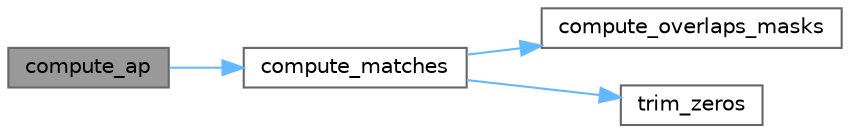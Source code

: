 digraph "compute_ap"
{
 // LATEX_PDF_SIZE
  bgcolor="transparent";
  edge [fontname=Helvetica,fontsize=10,labelfontname=Helvetica,labelfontsize=10];
  node [fontname=Helvetica,fontsize=10,shape=box,height=0.2,width=0.4];
  rankdir="LR";
  Node1 [id="Node000001",label="compute_ap",height=0.2,width=0.4,color="gray40", fillcolor="grey60", style="filled", fontcolor="black",tooltip=" "];
  Node1 -> Node2 [id="edge1_Node000001_Node000002",color="steelblue1",style="solid",tooltip=" "];
  Node2 [id="Node000002",label="compute_matches",height=0.2,width=0.4,color="grey40", fillcolor="white", style="filled",URL="$a00136.html#af5f7f7aa33fdb94ed802f23199ad0d56",tooltip=" "];
  Node2 -> Node3 [id="edge2_Node000002_Node000003",color="steelblue1",style="solid",tooltip=" "];
  Node3 [id="Node000003",label="compute_overlaps_masks",height=0.2,width=0.4,color="grey40", fillcolor="white", style="filled",URL="$a00136.html#af9c400799ddffca56340bb6b5fa4d7f6",tooltip=" "];
  Node2 -> Node4 [id="edge3_Node000002_Node000004",color="steelblue1",style="solid",tooltip=" "];
  Node4 [id="Node000004",label="trim_zeros",height=0.2,width=0.4,color="grey40", fillcolor="white", style="filled",URL="$a00136.html#a41cc5ed08039f095ef85d066b5ac5736",tooltip="Miscellaneous."];
}
